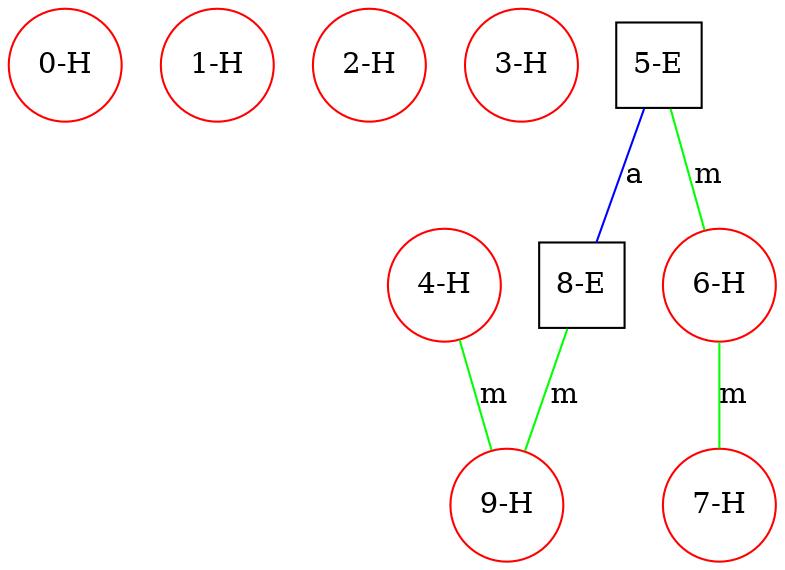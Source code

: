 graph ProteinGraph {
    0 [label="0-H" shape=circle color=red];
    1 [label="1-H" shape=circle color=red];
    2 [label="2-H" shape=circle color=red];
    3 [label="3-H" shape=circle color=red];
    4 [label="4-H" shape=circle color=red];
    5 [label="5-E" shape=square color=black];
    6 [label="6-H" shape=circle color=red];
    7 [label="7-H" shape=circle color=red];
    8 [label="8-E" shape=square color=black];
    9 [label="9-H" shape=circle color=red];
    4 -- 9 [label="m" color=green];
    5 -- 6 [label="m" color=green];
    5 -- 8 [label="a" color=blue];
    6 -- 7 [label="m" color=green];
    8 -- 9 [label="m" color=green];
}
